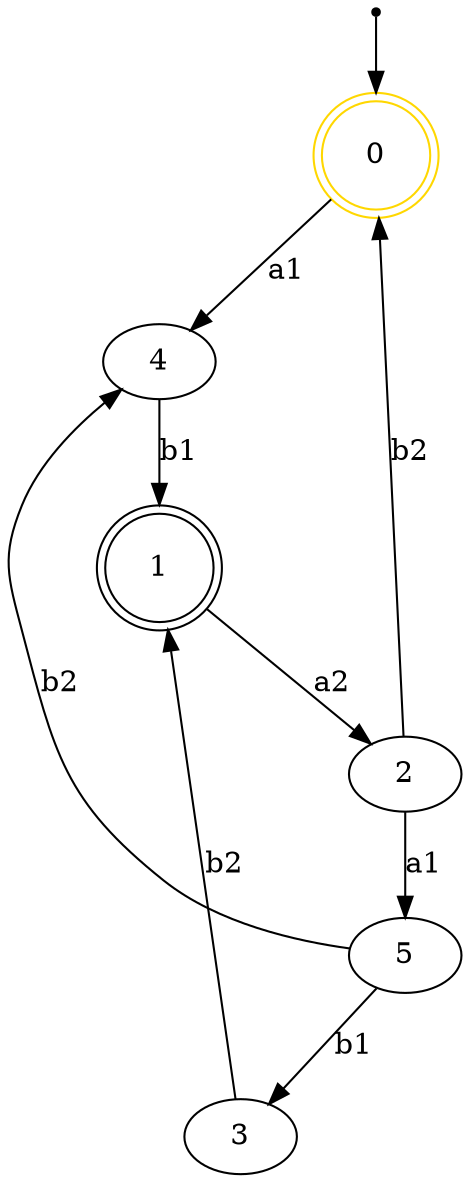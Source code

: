 strict digraph {
	graph [bb="2.2204e-16,-4,578.1,143.99",
		format=svg,
		nodesep=1
	];
	node [label="\N"];
	-1	 [height=0.05,
		pos="1.8,74.055",
		shape=point,
		width=0.05];
	0	 [color=gold,
		height=0.72222,
		pos="160,73.866",
		shape=doublecircle,
		width=0.72222];
	-1 -> 0	 [pos="e,137.86,73.892 3.8003,74.052 16.429,74.037 85.924,73.954 127.85,73.904"];
	4	 [height=0.5,
		pos="306.81,122.25",
		width=0.75];
	0 -> 4	 [label=a1,
		lp="220.46,103.43",
		pos="e,282.39,114.21 181.04,80.799 205.01,88.7 244.53,101.73 272.88,111.07"];
	1	 [height=0.72222,
		pos="426.37,22",
		shape=doublecircle,
		width=0.72222];
	4 -> 1	 [label=b1,
		lp="355.57,83.004",
		pos="e,409.19,36.404 323.69,108.1 343.96,91.108 378.13,62.451 401.44,42.904"];
	2	 [height=0.5,
		pos="307.05,25.488",
		width=0.75];
	1 -> 2	 [label=a2,
		lp="367.75,31.024",
		pos="e,334.11,24.697 404.21,22.648 387.41,23.139 363.95,23.825 344.29,24.399"];
	2 -> 0	 [label=b2,
		lp="229.79,56.102",
		pos="e,180.98,66.963 282.77,33.476 257.6,41.758 218.17,54.728 190.82,63.727"];
	5	 [height=0.5,
		pos="426.37,125.99",
		width=0.75];
	2 -> 5	 [label=a1,
		lp="356.39,65.02",
		pos="e,409.61,111.87 323.89,39.674 344.23,56.808 378.61,85.764 401.89,105.37"];
	5 -> 4	 [label=b2,
		lp="364.59,131.78",
		pos="e,333.84,123.1 399.24,125.14 382.89,124.63 361.82,123.97 343.94,123.41"];
	3	 [height=0.5,
		pos="551.1,74.035",
		width=0.75];
	5 -> 3	 [label=b1,
		lp="477.07,109.46",
		pos="e,528.05,83.633 449.54,116.34 468.97,108.25 496.93,96.598 518.59,87.573"];
	3 -> 1	 [label=b2,
		lp="485.19,56.959",
		pos="e,446.93,30.578 527.93,64.37 507.77,55.959 478.42,43.714 456.45,34.548"];
}
